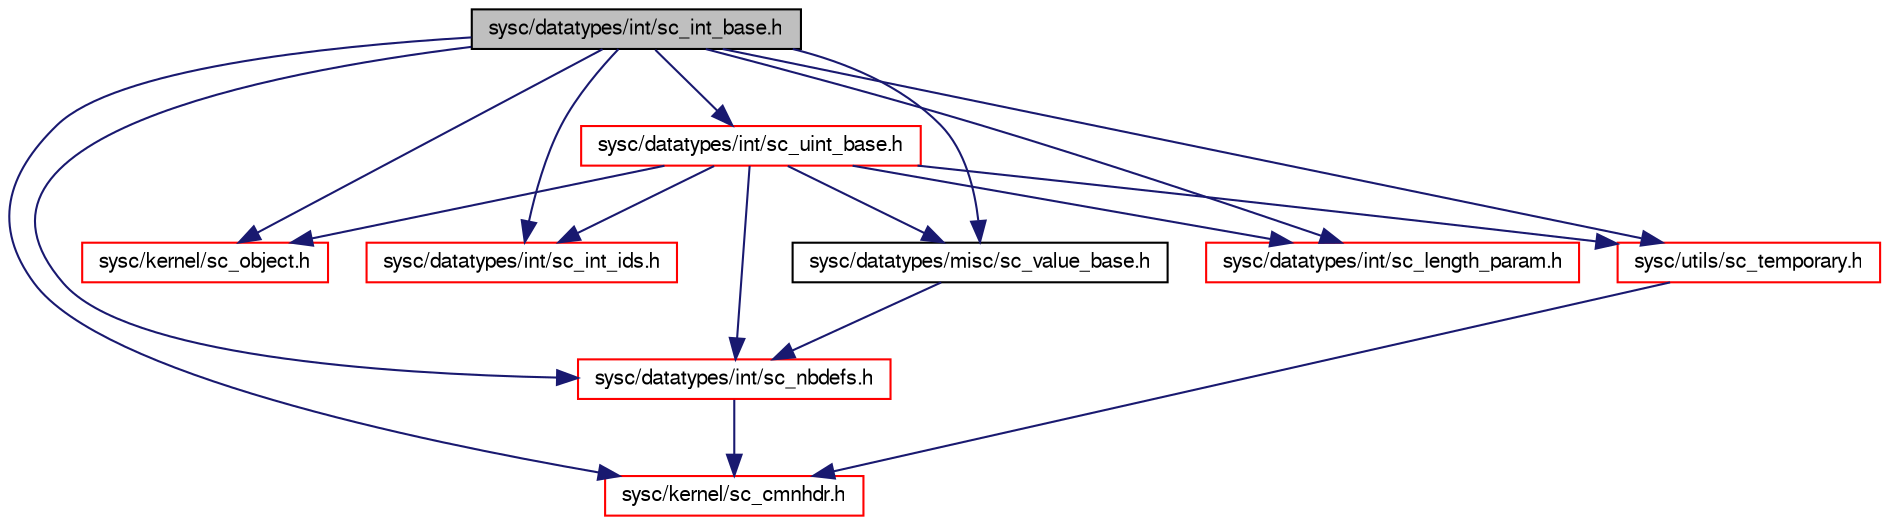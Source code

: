 digraph G
{
  edge [fontname="FreeSans",fontsize="10",labelfontname="FreeSans",labelfontsize="10"];
  node [fontname="FreeSans",fontsize="10",shape=record];
  Node1 [label="sysc/datatypes/int/sc_int_base.h",height=0.2,width=0.4,color="black", fillcolor="grey75", style="filled" fontcolor="black"];
  Node1 -> Node2 [color="midnightblue",fontsize="10",style="solid",fontname="FreeSans"];
  Node2 [label="sysc/kernel/sc_cmnhdr.h",height=0.2,width=0.4,color="red", fillcolor="white", style="filled",URL="$a00343.html"];
  Node1 -> Node3 [color="midnightblue",fontsize="10",style="solid",fontname="FreeSans"];
  Node3 [label="sysc/kernel/sc_object.h",height=0.2,width=0.4,color="red", fillcolor="white", style="filled",URL="$a00362.html"];
  Node1 -> Node4 [color="midnightblue",fontsize="10",style="solid",fontname="FreeSans"];
  Node4 [label="sysc/datatypes/misc/sc_value_base.h",height=0.2,width=0.4,color="black", fillcolor="white", style="filled",URL="$a00341.html"];
  Node4 -> Node5 [color="midnightblue",fontsize="10",style="solid",fontname="FreeSans"];
  Node5 [label="sysc/datatypes/int/sc_nbdefs.h",height=0.2,width=0.4,color="red", fillcolor="white", style="filled",URL="$a00333.html"];
  Node5 -> Node2 [color="midnightblue",fontsize="10",style="solid",fontname="FreeSans"];
  Node1 -> Node6 [color="midnightblue",fontsize="10",style="solid",fontname="FreeSans"];
  Node6 [label="sysc/datatypes/int/sc_int_ids.h",height=0.2,width=0.4,color="red", fillcolor="white", style="filled",URL="$a00331.html"];
  Node1 -> Node7 [color="midnightblue",fontsize="10",style="solid",fontname="FreeSans"];
  Node7 [label="sysc/datatypes/int/sc_length_param.h",height=0.2,width=0.4,color="red", fillcolor="white", style="filled",URL="$a00332.html"];
  Node1 -> Node5 [color="midnightblue",fontsize="10",style="solid",fontname="FreeSans"];
  Node1 -> Node8 [color="midnightblue",fontsize="10",style="solid",fontname="FreeSans"];
  Node8 [label="sysc/datatypes/int/sc_uint_base.h",height=0.2,width=0.4,color="red", fillcolor="white", style="filled",URL="$a00338.html"];
  Node8 -> Node3 [color="midnightblue",fontsize="10",style="solid",fontname="FreeSans"];
  Node8 -> Node4 [color="midnightblue",fontsize="10",style="solid",fontname="FreeSans"];
  Node8 -> Node6 [color="midnightblue",fontsize="10",style="solid",fontname="FreeSans"];
  Node8 -> Node7 [color="midnightblue",fontsize="10",style="solid",fontname="FreeSans"];
  Node8 -> Node5 [color="midnightblue",fontsize="10",style="solid",fontname="FreeSans"];
  Node8 -> Node9 [color="midnightblue",fontsize="10",style="solid",fontname="FreeSans"];
  Node9 [label="sysc/utils/sc_temporary.h",height=0.2,width=0.4,color="red", fillcolor="white", style="filled",URL="$a00398.html"];
  Node9 -> Node2 [color="midnightblue",fontsize="10",style="solid",fontname="FreeSans"];
  Node1 -> Node9 [color="midnightblue",fontsize="10",style="solid",fontname="FreeSans"];
}
